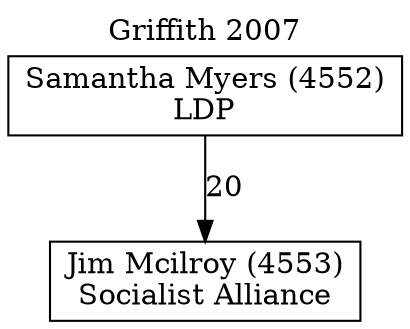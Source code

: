 // House preference flow
digraph "Jim Mcilroy (4553)_Griffith_2007" {
	graph [label="Griffith 2007" labelloc=t mclimit=10]
	node [shape=box]
	"Jim Mcilroy (4553)" [label="Jim Mcilroy (4553)
Socialist Alliance"]
	"Samantha Myers (4552)" [label="Samantha Myers (4552)
LDP"]
	"Samantha Myers (4552)" -> "Jim Mcilroy (4553)" [label=20]
}
